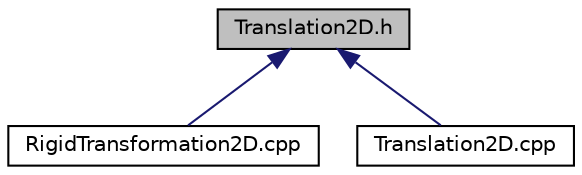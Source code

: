 digraph "Translation2D.h"
{
  edge [fontname="Helvetica",fontsize="10",labelfontname="Helvetica",labelfontsize="10"];
  node [fontname="Helvetica",fontsize="10",shape=record];
  Node1 [label="Translation2D.h",height=0.2,width=0.4,color="black", fillcolor="grey75", style="filled", fontcolor="black"];
  Node1 -> Node2 [dir="back",color="midnightblue",fontsize="10",style="solid",fontname="Helvetica"];
  Node2 [label="RigidTransformation2D.cpp",height=0.2,width=0.4,color="black", fillcolor="white", style="filled",URL="$RigidTransformation2D_8cpp.html"];
  Node1 -> Node3 [dir="back",color="midnightblue",fontsize="10",style="solid",fontname="Helvetica"];
  Node3 [label="Translation2D.cpp",height=0.2,width=0.4,color="black", fillcolor="white", style="filled",URL="$Translation2D_8cpp.html"];
}
